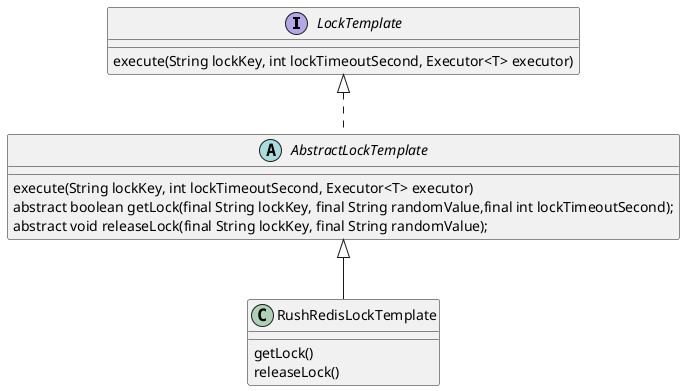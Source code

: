 @startuml

interface LockTemplate {
    execute(String lockKey, int lockTimeoutSecond, Executor<T> executor)
}

abstract class AbstractLockTemplate{
    execute(String lockKey, int lockTimeoutSecond, Executor<T> executor)
    abstract boolean getLock(final String lockKey, final String randomValue,final int lockTimeoutSecond);
    abstract void releaseLock(final String lockKey, final String randomValue);
}

class RushRedisLockTemplate {
    getLock()
    releaseLock()
}



LockTemplate <|.. AbstractLockTemplate
AbstractLockTemplate <|-- RushRedisLockTemplate




@enduml